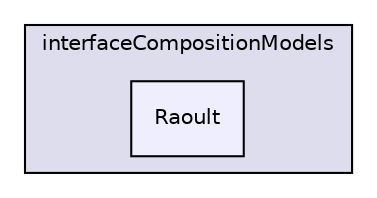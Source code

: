 digraph "src/phaseSystemModels/reactingEulerFoam/interfacialCompositionModels/interfaceCompositionModels/Raoult" {
  bgcolor=transparent;
  compound=true
  node [ fontsize="10", fontname="Helvetica"];
  edge [ labelfontsize="10", labelfontname="Helvetica"];
  subgraph clusterdir_a63b1632811abe8b1c693b44c789df0c {
    graph [ bgcolor="#ddddee", pencolor="black", label="interfaceCompositionModels" fontname="Helvetica", fontsize="10", URL="dir_a63b1632811abe8b1c693b44c789df0c.html"]
  dir_36817c8d23bf4f1ebdf8253f38e3531a [shape=box, label="Raoult", style="filled", fillcolor="#eeeeff", pencolor="black", URL="dir_36817c8d23bf4f1ebdf8253f38e3531a.html"];
  }
}
